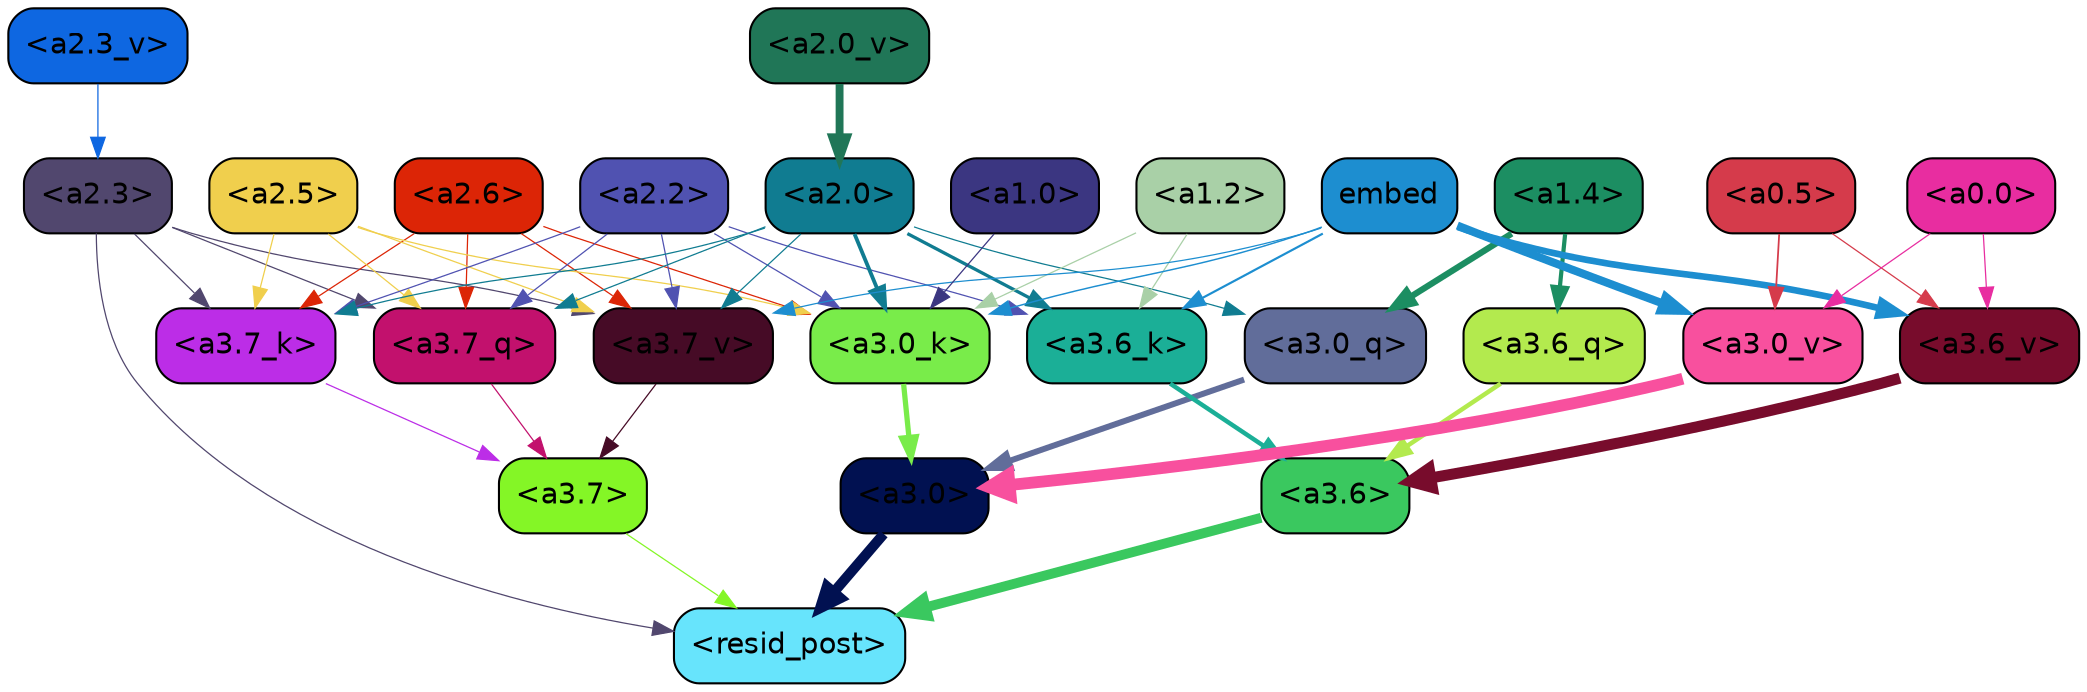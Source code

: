 strict digraph "" {
	graph [bgcolor=transparent,
		layout=dot,
		overlap=false,
		splines=true
	];
	"<a3.7>"	[color=black,
		fillcolor="#84f626",
		fontname=Helvetica,
		shape=box,
		style="filled, rounded"];
	"<resid_post>"	[color=black,
		fillcolor="#67e4fc",
		fontname=Helvetica,
		shape=box,
		style="filled, rounded"];
	"<a3.7>" -> "<resid_post>"	[color="#84f626",
		penwidth=0.6];
	"<a3.6>"	[color=black,
		fillcolor="#3ac85f",
		fontname=Helvetica,
		shape=box,
		style="filled, rounded"];
	"<a3.6>" -> "<resid_post>"	[color="#3ac85f",
		penwidth=4.751592040061951];
	"<a3.0>"	[color=black,
		fillcolor="#011151",
		fontname=Helvetica,
		shape=box,
		style="filled, rounded"];
	"<a3.0>" -> "<resid_post>"	[color="#011151",
		penwidth=4.904066681861877];
	"<a2.3>"	[color=black,
		fillcolor="#51476e",
		fontname=Helvetica,
		shape=box,
		style="filled, rounded"];
	"<a2.3>" -> "<resid_post>"	[color="#51476e",
		penwidth=0.6];
	"<a3.7_q>"	[color=black,
		fillcolor="#c2116d",
		fontname=Helvetica,
		shape=box,
		style="filled, rounded"];
	"<a2.3>" -> "<a3.7_q>"	[color="#51476e",
		penwidth=0.6];
	"<a3.7_k>"	[color=black,
		fillcolor="#bc2de7",
		fontname=Helvetica,
		shape=box,
		style="filled, rounded"];
	"<a2.3>" -> "<a3.7_k>"	[color="#51476e",
		penwidth=0.6];
	"<a3.7_v>"	[color=black,
		fillcolor="#460b26",
		fontname=Helvetica,
		shape=box,
		style="filled, rounded"];
	"<a2.3>" -> "<a3.7_v>"	[color="#51476e",
		penwidth=0.6];
	"<a3.7_q>" -> "<a3.7>"	[color="#c2116d",
		penwidth=0.6];
	"<a3.6_q>"	[color=black,
		fillcolor="#b3ea4e",
		fontname=Helvetica,
		shape=box,
		style="filled, rounded"];
	"<a3.6_q>" -> "<a3.6>"	[color="#b3ea4e",
		penwidth=2.160832464694977];
	"<a3.0_q>"	[color=black,
		fillcolor="#616d9a",
		fontname=Helvetica,
		shape=box,
		style="filled, rounded"];
	"<a3.0_q>" -> "<a3.0>"	[color="#616d9a",
		penwidth=2.870753765106201];
	"<a3.7_k>" -> "<a3.7>"	[color="#bc2de7",
		penwidth=0.6];
	"<a3.6_k>"	[color=black,
		fillcolor="#1baf97",
		fontname=Helvetica,
		shape=box,
		style="filled, rounded"];
	"<a3.6_k>" -> "<a3.6>"	[color="#1baf97",
		penwidth=2.13908451795578];
	"<a3.0_k>"	[color=black,
		fillcolor="#79ec4a",
		fontname=Helvetica,
		shape=box,
		style="filled, rounded"];
	"<a3.0_k>" -> "<a3.0>"	[color="#79ec4a",
		penwidth=2.520303964614868];
	"<a3.7_v>" -> "<a3.7>"	[color="#460b26",
		penwidth=0.6];
	"<a3.6_v>"	[color=black,
		fillcolor="#780c2c",
		fontname=Helvetica,
		shape=box,
		style="filled, rounded"];
	"<a3.6_v>" -> "<a3.6>"	[color="#780c2c",
		penwidth=5.297133803367615];
	"<a3.0_v>"	[color=black,
		fillcolor="#f8509e",
		fontname=Helvetica,
		shape=box,
		style="filled, rounded"];
	"<a3.0_v>" -> "<a3.0>"	[color="#f8509e",
		penwidth=5.680712580680847];
	"<a2.6>"	[color=black,
		fillcolor="#dc2506",
		fontname=Helvetica,
		shape=box,
		style="filled, rounded"];
	"<a2.6>" -> "<a3.7_q>"	[color="#dc2506",
		penwidth=0.6];
	"<a2.6>" -> "<a3.7_k>"	[color="#dc2506",
		penwidth=0.6];
	"<a2.6>" -> "<a3.0_k>"	[color="#dc2506",
		penwidth=0.6];
	"<a2.6>" -> "<a3.7_v>"	[color="#dc2506",
		penwidth=0.6];
	"<a2.5>"	[color=black,
		fillcolor="#f0cf4d",
		fontname=Helvetica,
		shape=box,
		style="filled, rounded"];
	"<a2.5>" -> "<a3.7_q>"	[color="#f0cf4d",
		penwidth=0.6];
	"<a2.5>" -> "<a3.7_k>"	[color="#f0cf4d",
		penwidth=0.6];
	"<a2.5>" -> "<a3.0_k>"	[color="#f0cf4d",
		penwidth=0.6];
	"<a2.5>" -> "<a3.7_v>"	[color="#f0cf4d",
		penwidth=0.6];
	"<a2.2>"	[color=black,
		fillcolor="#5052b1",
		fontname=Helvetica,
		shape=box,
		style="filled, rounded"];
	"<a2.2>" -> "<a3.7_q>"	[color="#5052b1",
		penwidth=0.6];
	"<a2.2>" -> "<a3.7_k>"	[color="#5052b1",
		penwidth=0.6];
	"<a2.2>" -> "<a3.6_k>"	[color="#5052b1",
		penwidth=0.6];
	"<a2.2>" -> "<a3.0_k>"	[color="#5052b1",
		penwidth=0.6];
	"<a2.2>" -> "<a3.7_v>"	[color="#5052b1",
		penwidth=0.6];
	"<a2.0>"	[color=black,
		fillcolor="#107c91",
		fontname=Helvetica,
		shape=box,
		style="filled, rounded"];
	"<a2.0>" -> "<a3.7_q>"	[color="#107c91",
		penwidth=0.6];
	"<a2.0>" -> "<a3.0_q>"	[color="#107c91",
		penwidth=0.6];
	"<a2.0>" -> "<a3.7_k>"	[color="#107c91",
		penwidth=0.6];
	"<a2.0>" -> "<a3.6_k>"	[color="#107c91",
		penwidth=1.5897698998451233];
	"<a2.0>" -> "<a3.0_k>"	[color="#107c91",
		penwidth=1.8405593037605286];
	"<a2.0>" -> "<a3.7_v>"	[color="#107c91",
		penwidth=0.6];
	"<a1.4>"	[color=black,
		fillcolor="#1c8e62",
		fontname=Helvetica,
		shape=box,
		style="filled, rounded"];
	"<a1.4>" -> "<a3.6_q>"	[color="#1c8e62",
		penwidth=2.0260728895664215];
	"<a1.4>" -> "<a3.0_q>"	[color="#1c8e62",
		penwidth=3.0185627341270447];
	"<a1.2>"	[color=black,
		fillcolor="#a9d0a7",
		fontname=Helvetica,
		shape=box,
		style="filled, rounded"];
	"<a1.2>" -> "<a3.6_k>"	[color="#a9d0a7",
		penwidth=0.6];
	"<a1.2>" -> "<a3.0_k>"	[color="#a9d0a7",
		penwidth=0.6];
	embed	[color=black,
		fillcolor="#1d8ed0",
		fontname=Helvetica,
		shape=box,
		style="filled, rounded"];
	embed -> "<a3.6_k>"	[color="#1d8ed0",
		penwidth=1.046662151813507];
	embed -> "<a3.0_k>"	[color="#1d8ed0",
		penwidth=0.6995279788970947];
	embed -> "<a3.7_v>"	[color="#1d8ed0",
		penwidth=0.6];
	embed -> "<a3.6_v>"	[color="#1d8ed0",
		penwidth=3.1840110421180725];
	embed -> "<a3.0_v>"	[color="#1d8ed0",
		penwidth=3.9005755856633186];
	"<a1.0>"	[color=black,
		fillcolor="#3b3681",
		fontname=Helvetica,
		shape=box,
		style="filled, rounded"];
	"<a1.0>" -> "<a3.0_k>"	[color="#3b3681",
		penwidth=0.6];
	"<a0.5>"	[color=black,
		fillcolor="#d53b4b",
		fontname=Helvetica,
		shape=box,
		style="filled, rounded"];
	"<a0.5>" -> "<a3.6_v>"	[color="#d53b4b",
		penwidth=0.6];
	"<a0.5>" -> "<a3.0_v>"	[color="#d53b4b",
		penwidth=0.8493617177009583];
	"<a0.0>"	[color=black,
		fillcolor="#e82da0",
		fontname=Helvetica,
		shape=box,
		style="filled, rounded"];
	"<a0.0>" -> "<a3.6_v>"	[color="#e82da0",
		penwidth=0.6];
	"<a0.0>" -> "<a3.0_v>"	[color="#e82da0",
		penwidth=0.6];
	"<a2.3_v>"	[color=black,
		fillcolor="#0e67e1",
		fontname=Helvetica,
		shape=box,
		style="filled, rounded"];
	"<a2.3_v>" -> "<a2.3>"	[color="#0e67e1",
		penwidth=0.6];
	"<a2.0_v>"	[color=black,
		fillcolor="#207657",
		fontname=Helvetica,
		shape=box,
		style="filled, rounded"];
	"<a2.0_v>" -> "<a2.0>"	[color="#207657",
		penwidth=3.781584322452545];
}
